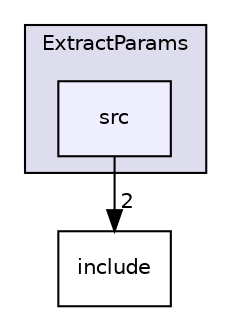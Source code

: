 digraph "LIA_Utils/ExtractParams/src" {
  compound=true
  node [ fontsize="10", fontname="Helvetica"];
  edge [ labelfontsize="10", labelfontname="Helvetica"];
  subgraph clusterdir_d2f93a000dccecf2a5a94edf4a95fa65 {
    graph [ bgcolor="#ddddee", pencolor="black", label="ExtractParams" fontname="Helvetica", fontsize="10", URL="dir_d2f93a000dccecf2a5a94edf4a95fa65.html"]
  dir_278a4fc6bed98ba297c37e9b133bbda4 [shape=box, label="src", style="filled", fillcolor="#eeeeff", pencolor="black", URL="dir_278a4fc6bed98ba297c37e9b133bbda4.html"];
  }
  dir_224e459f63d642c80712a6b169e8529b [shape=box label="include" URL="dir_224e459f63d642c80712a6b169e8529b.html"];
  dir_278a4fc6bed98ba297c37e9b133bbda4->dir_224e459f63d642c80712a6b169e8529b [headlabel="2", labeldistance=1.5 headhref="dir_000119_000118.html"];
}
